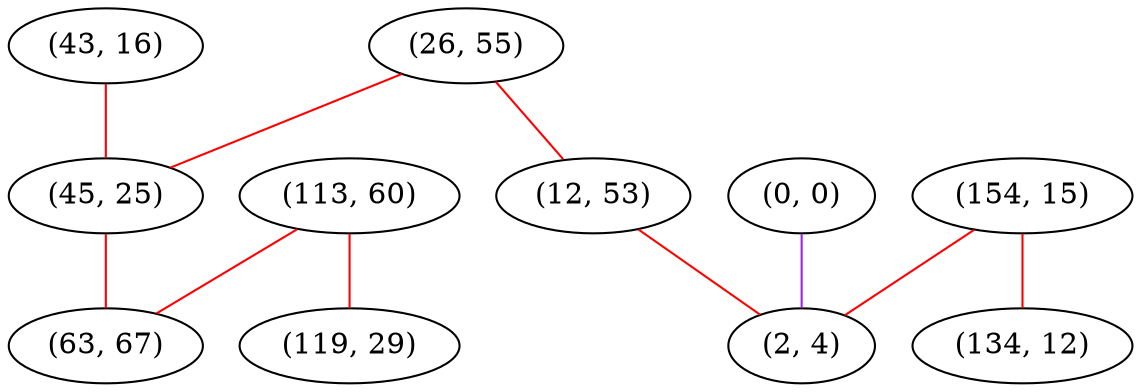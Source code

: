 graph "" {
"(43, 16)";
"(154, 15)";
"(0, 0)";
"(113, 60)";
"(26, 55)";
"(45, 25)";
"(119, 29)";
"(12, 53)";
"(63, 67)";
"(134, 12)";
"(2, 4)";
"(43, 16)" -- "(45, 25)"  [color=red, key=0, weight=1];
"(154, 15)" -- "(134, 12)"  [color=red, key=0, weight=1];
"(154, 15)" -- "(2, 4)"  [color=red, key=0, weight=1];
"(0, 0)" -- "(2, 4)"  [color=purple, key=0, weight=4];
"(113, 60)" -- "(63, 67)"  [color=red, key=0, weight=1];
"(113, 60)" -- "(119, 29)"  [color=red, key=0, weight=1];
"(26, 55)" -- "(12, 53)"  [color=red, key=0, weight=1];
"(26, 55)" -- "(45, 25)"  [color=red, key=0, weight=1];
"(45, 25)" -- "(63, 67)"  [color=red, key=0, weight=1];
"(12, 53)" -- "(2, 4)"  [color=red, key=0, weight=1];
}
